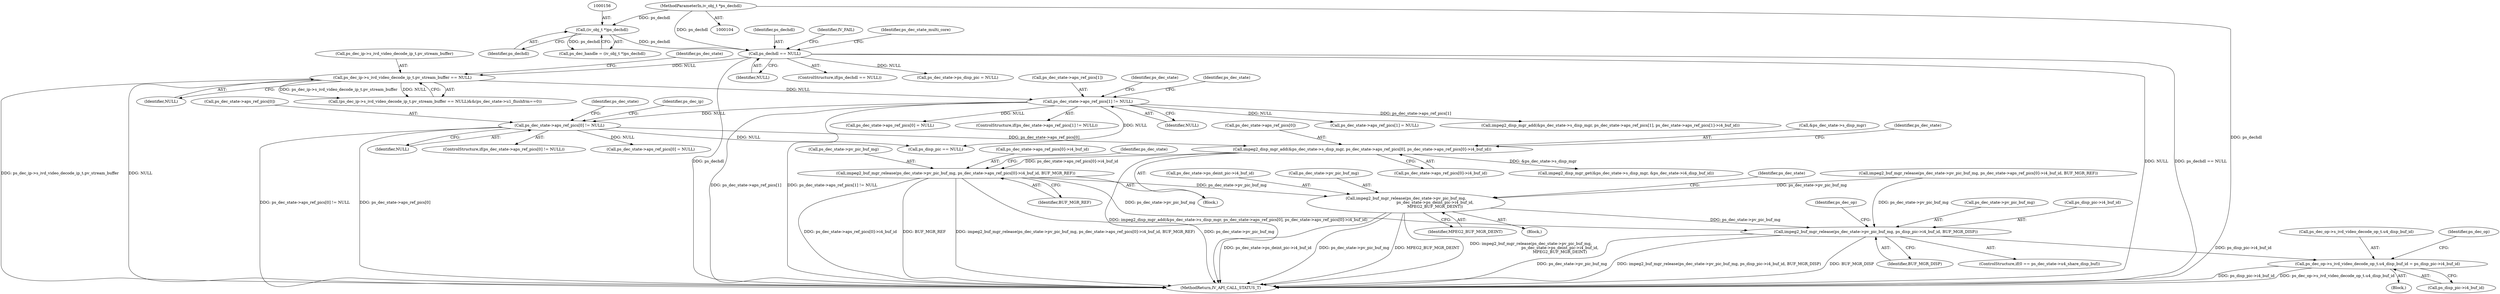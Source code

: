 digraph "0_Android_a86eb798d077b9b25c8f8c77e3c02c2f287c1ce7@pointer" {
"1000453" [label="(Call,impeg2_buf_mgr_release(ps_dec_state->pv_pic_buf_mg, ps_dec_state->aps_ref_pics[0]->i4_buf_id, BUF_MGR_REF))"];
"1000436" [label="(Call,impeg2_disp_mgr_add(&ps_dec_state->s_disp_mgr, ps_dec_state->aps_ref_pics[0], ps_dec_state->aps_ref_pics[0]->i4_buf_id))"];
"1000428" [label="(Call,ps_dec_state->aps_ref_pics[0] != NULL)"];
"1000363" [label="(Call,ps_dec_state->aps_ref_pics[1] != NULL)"];
"1000265" [label="(Call,ps_dec_ip->s_ivd_video_decode_ip_t.pv_stream_buffer == NULL)"];
"1000159" [label="(Call,ps_dechdl == NULL)"];
"1000155" [label="(Call,(iv_obj_t *)ps_dechdl)"];
"1000105" [label="(MethodParameterIn,iv_obj_t *ps_dechdl)"];
"1000728" [label="(Call,impeg2_buf_mgr_release(ps_dec_state->pv_pic_buf_mg,\n                                               ps_dec_state->ps_deint_pic->i4_buf_id,\n                                               MPEG2_BUF_MGR_DEINT))"];
"1000749" [label="(Call,impeg2_buf_mgr_release(ps_dec_state->pv_pic_buf_mg, ps_disp_pic->i4_buf_id, BUF_MGR_DISP))"];
"1000782" [label="(Call,ps_dec_op->s_ivd_video_decode_op_t.u4_disp_buf_id = ps_disp_pic->i4_buf_id)"];
"1000465" [label="(Call,ps_dec_state->aps_ref_pics[0] = NULL)"];
"1000436" [label="(Call,impeg2_disp_mgr_add(&ps_dec_state->s_disp_mgr, ps_dec_state->aps_ref_pics[0], ps_dec_state->aps_ref_pics[0]->i4_buf_id))"];
"1000760" [label="(Identifier,ps_dec_op)"];
"1000490" [label="(Call,impeg2_disp_mgr_get(&ps_dec_state->s_disp_mgr, &ps_dec_state->i4_disp_buf_id))"];
"1000265" [label="(Call,ps_dec_ip->s_ivd_video_decode_ip_t.pv_stream_buffer == NULL)"];
"1000419" [label="(Call,ps_dec_state->aps_ref_pics[0] = NULL)"];
"1000362" [label="(ControlStructure,if(ps_dec_state->aps_ref_pics[1] != NULL))"];
"1000160" [label="(Identifier,ps_dechdl)"];
"1000153" [label="(Call,ps_dec_handle = (iv_obj_t *)ps_dechdl)"];
"1000435" [label="(Block,)"];
"1001689" [label="(MethodReturn,IV_API_CALL_STATUS_T)"];
"1000732" [label="(Call,ps_dec_state->ps_deint_pic->i4_buf_id)"];
"1000400" [label="(Call,impeg2_buf_mgr_release(ps_dec_state->pv_pic_buf_mg, ps_dec_state->aps_ref_pics[0]->i4_buf_id, BUF_MGR_REF))"];
"1000164" [label="(Identifier,IV_FAIL)"];
"1000446" [label="(Call,ps_dec_state->aps_ref_pics[0]->i4_buf_id)"];
"1000750" [label="(Call,ps_dec_state->pv_pic_buf_mg)"];
"1000364" [label="(Call,ps_dec_state->aps_ref_pics[1])"];
"1000728" [label="(Call,impeg2_buf_mgr_release(ps_dec_state->pv_pic_buf_mg,\n                                               ps_dec_state->ps_deint_pic->i4_buf_id,\n                                               MPEG2_BUF_MGR_DEINT))"];
"1000412" [label="(Call,ps_dec_state->aps_ref_pics[1] = NULL)"];
"1000782" [label="(Call,ps_dec_op->s_ivd_video_decode_op_t.u4_disp_buf_id = ps_disp_pic->i4_buf_id)"];
"1000374" [label="(Identifier,ps_dec_state)"];
"1000157" [label="(Identifier,ps_dechdl)"];
"1000783" [label="(Call,ps_dec_op->s_ivd_video_decode_op_t.u4_disp_buf_id)"];
"1000753" [label="(Call,ps_disp_pic->i4_buf_id)"];
"1000737" [label="(Identifier,MPEG2_BUF_MGR_DEINT)"];
"1000266" [label="(Call,ps_dec_ip->s_ivd_video_decode_ip_t.pv_stream_buffer)"];
"1000105" [label="(MethodParameterIn,iv_obj_t *ps_dechdl)"];
"1000727" [label="(Block,)"];
"1000431" [label="(Identifier,ps_dec_state)"];
"1000441" [label="(Call,ps_dec_state->aps_ref_pics[0])"];
"1000159" [label="(Call,ps_dechdl == NULL)"];
"1000264" [label="(Call,(ps_dec_ip->s_ivd_video_decode_ip_t.pv_stream_buffer == NULL)&&(ps_dec_state->u1_flushfrm==0))"];
"1000161" [label="(Identifier,NULL)"];
"1000464" [label="(Identifier,BUF_MGR_REF)"];
"1000371" [label="(Call,impeg2_disp_mgr_add(&ps_dec_state->s_disp_mgr, ps_dec_state->aps_ref_pics[1], ps_dec_state->aps_ref_pics[1]->i4_buf_id))"];
"1000453" [label="(Call,impeg2_buf_mgr_release(ps_dec_state->pv_pic_buf_mg, ps_dec_state->aps_ref_pics[0]->i4_buf_id, BUF_MGR_REF))"];
"1000429" [label="(Call,ps_dec_state->aps_ref_pics[0])"];
"1000166" [label="(Identifier,ps_dec_state_multi_core)"];
"1000363" [label="(Call,ps_dec_state->aps_ref_pics[1] != NULL)"];
"1000454" [label="(Call,ps_dec_state->pv_pic_buf_mg)"];
"1000457" [label="(Call,ps_dec_state->aps_ref_pics[0]->i4_buf_id)"];
"1000756" [label="(Identifier,BUF_MGR_DISP)"];
"1000468" [label="(Identifier,ps_dec_state)"];
"1000155" [label="(Call,(iv_obj_t *)ps_dechdl)"];
"1000794" [label="(Identifier,ps_dec_op)"];
"1000437" [label="(Call,&ps_dec_state->s_disp_mgr)"];
"1000158" [label="(ControlStructure,if(ps_dechdl == NULL))"];
"1000749" [label="(Call,impeg2_buf_mgr_release(ps_dec_state->pv_pic_buf_mg, ps_disp_pic->i4_buf_id, BUF_MGR_DISP))"];
"1000788" [label="(Call,ps_disp_pic->i4_buf_id)"];
"1000517" [label="(Block,)"];
"1000271" [label="(Identifier,NULL)"];
"1000428" [label="(Call,ps_dec_state->aps_ref_pics[0] != NULL)"];
"1000434" [label="(Identifier,NULL)"];
"1000439" [label="(Identifier,ps_dec_state)"];
"1000455" [label="(Identifier,ps_dec_state)"];
"1000475" [label="(Identifier,ps_dec_ip)"];
"1000505" [label="(Call,ps_disp_pic == NULL)"];
"1000729" [label="(Call,ps_dec_state->pv_pic_buf_mg)"];
"1000369" [label="(Identifier,NULL)"];
"1000427" [label="(ControlStructure,if(ps_dec_state->aps_ref_pics[0] != NULL))"];
"1000239" [label="(Call,ps_dec_state->ps_disp_pic = NULL)"];
"1000743" [label="(ControlStructure,if(0 == ps_dec_state->u4_share_disp_buf))"];
"1000274" [label="(Identifier,ps_dec_state)"];
"1000740" [label="(Identifier,ps_dec_state)"];
"1000453" -> "1000435"  [label="AST: "];
"1000453" -> "1000464"  [label="CFG: "];
"1000454" -> "1000453"  [label="AST: "];
"1000457" -> "1000453"  [label="AST: "];
"1000464" -> "1000453"  [label="AST: "];
"1000468" -> "1000453"  [label="CFG: "];
"1000453" -> "1001689"  [label="DDG: ps_dec_state->aps_ref_pics[0]->i4_buf_id"];
"1000453" -> "1001689"  [label="DDG: BUF_MGR_REF"];
"1000453" -> "1001689"  [label="DDG: impeg2_buf_mgr_release(ps_dec_state->pv_pic_buf_mg, ps_dec_state->aps_ref_pics[0]->i4_buf_id, BUF_MGR_REF)"];
"1000453" -> "1001689"  [label="DDG: ps_dec_state->pv_pic_buf_mg"];
"1000436" -> "1000453"  [label="DDG: ps_dec_state->aps_ref_pics[0]->i4_buf_id"];
"1000453" -> "1000728"  [label="DDG: ps_dec_state->pv_pic_buf_mg"];
"1000453" -> "1000749"  [label="DDG: ps_dec_state->pv_pic_buf_mg"];
"1000436" -> "1000435"  [label="AST: "];
"1000436" -> "1000446"  [label="CFG: "];
"1000437" -> "1000436"  [label="AST: "];
"1000441" -> "1000436"  [label="AST: "];
"1000446" -> "1000436"  [label="AST: "];
"1000455" -> "1000436"  [label="CFG: "];
"1000436" -> "1001689"  [label="DDG: impeg2_disp_mgr_add(&ps_dec_state->s_disp_mgr, ps_dec_state->aps_ref_pics[0], ps_dec_state->aps_ref_pics[0]->i4_buf_id)"];
"1000428" -> "1000436"  [label="DDG: ps_dec_state->aps_ref_pics[0]"];
"1000436" -> "1000490"  [label="DDG: &ps_dec_state->s_disp_mgr"];
"1000428" -> "1000427"  [label="AST: "];
"1000428" -> "1000434"  [label="CFG: "];
"1000429" -> "1000428"  [label="AST: "];
"1000434" -> "1000428"  [label="AST: "];
"1000439" -> "1000428"  [label="CFG: "];
"1000475" -> "1000428"  [label="CFG: "];
"1000428" -> "1001689"  [label="DDG: ps_dec_state->aps_ref_pics[0] != NULL"];
"1000428" -> "1001689"  [label="DDG: ps_dec_state->aps_ref_pics[0]"];
"1000363" -> "1000428"  [label="DDG: NULL"];
"1000428" -> "1000465"  [label="DDG: NULL"];
"1000428" -> "1000505"  [label="DDG: NULL"];
"1000363" -> "1000362"  [label="AST: "];
"1000363" -> "1000369"  [label="CFG: "];
"1000364" -> "1000363"  [label="AST: "];
"1000369" -> "1000363"  [label="AST: "];
"1000374" -> "1000363"  [label="CFG: "];
"1000431" -> "1000363"  [label="CFG: "];
"1000363" -> "1001689"  [label="DDG: ps_dec_state->aps_ref_pics[1]"];
"1000363" -> "1001689"  [label="DDG: ps_dec_state->aps_ref_pics[1] != NULL"];
"1000265" -> "1000363"  [label="DDG: NULL"];
"1000363" -> "1000371"  [label="DDG: ps_dec_state->aps_ref_pics[1]"];
"1000363" -> "1000412"  [label="DDG: NULL"];
"1000363" -> "1000419"  [label="DDG: NULL"];
"1000363" -> "1000505"  [label="DDG: NULL"];
"1000265" -> "1000264"  [label="AST: "];
"1000265" -> "1000271"  [label="CFG: "];
"1000266" -> "1000265"  [label="AST: "];
"1000271" -> "1000265"  [label="AST: "];
"1000274" -> "1000265"  [label="CFG: "];
"1000264" -> "1000265"  [label="CFG: "];
"1000265" -> "1001689"  [label="DDG: ps_dec_ip->s_ivd_video_decode_ip_t.pv_stream_buffer"];
"1000265" -> "1001689"  [label="DDG: NULL"];
"1000265" -> "1000264"  [label="DDG: ps_dec_ip->s_ivd_video_decode_ip_t.pv_stream_buffer"];
"1000265" -> "1000264"  [label="DDG: NULL"];
"1000159" -> "1000265"  [label="DDG: NULL"];
"1000159" -> "1000158"  [label="AST: "];
"1000159" -> "1000161"  [label="CFG: "];
"1000160" -> "1000159"  [label="AST: "];
"1000161" -> "1000159"  [label="AST: "];
"1000164" -> "1000159"  [label="CFG: "];
"1000166" -> "1000159"  [label="CFG: "];
"1000159" -> "1001689"  [label="DDG: ps_dechdl == NULL"];
"1000159" -> "1001689"  [label="DDG: ps_dechdl"];
"1000159" -> "1001689"  [label="DDG: NULL"];
"1000155" -> "1000159"  [label="DDG: ps_dechdl"];
"1000105" -> "1000159"  [label="DDG: ps_dechdl"];
"1000159" -> "1000239"  [label="DDG: NULL"];
"1000155" -> "1000153"  [label="AST: "];
"1000155" -> "1000157"  [label="CFG: "];
"1000156" -> "1000155"  [label="AST: "];
"1000157" -> "1000155"  [label="AST: "];
"1000153" -> "1000155"  [label="CFG: "];
"1000155" -> "1000153"  [label="DDG: ps_dechdl"];
"1000105" -> "1000155"  [label="DDG: ps_dechdl"];
"1000105" -> "1000104"  [label="AST: "];
"1000105" -> "1001689"  [label="DDG: ps_dechdl"];
"1000728" -> "1000727"  [label="AST: "];
"1000728" -> "1000737"  [label="CFG: "];
"1000729" -> "1000728"  [label="AST: "];
"1000732" -> "1000728"  [label="AST: "];
"1000737" -> "1000728"  [label="AST: "];
"1000740" -> "1000728"  [label="CFG: "];
"1000728" -> "1001689"  [label="DDG: ps_dec_state->pv_pic_buf_mg"];
"1000728" -> "1001689"  [label="DDG: MPEG2_BUF_MGR_DEINT"];
"1000728" -> "1001689"  [label="DDG: impeg2_buf_mgr_release(ps_dec_state->pv_pic_buf_mg,\n                                               ps_dec_state->ps_deint_pic->i4_buf_id,\n                                               MPEG2_BUF_MGR_DEINT)"];
"1000728" -> "1001689"  [label="DDG: ps_dec_state->ps_deint_pic->i4_buf_id"];
"1000400" -> "1000728"  [label="DDG: ps_dec_state->pv_pic_buf_mg"];
"1000728" -> "1000749"  [label="DDG: ps_dec_state->pv_pic_buf_mg"];
"1000749" -> "1000743"  [label="AST: "];
"1000749" -> "1000756"  [label="CFG: "];
"1000750" -> "1000749"  [label="AST: "];
"1000753" -> "1000749"  [label="AST: "];
"1000756" -> "1000749"  [label="AST: "];
"1000760" -> "1000749"  [label="CFG: "];
"1000749" -> "1001689"  [label="DDG: ps_dec_state->pv_pic_buf_mg"];
"1000749" -> "1001689"  [label="DDG: impeg2_buf_mgr_release(ps_dec_state->pv_pic_buf_mg, ps_disp_pic->i4_buf_id, BUF_MGR_DISP)"];
"1000749" -> "1001689"  [label="DDG: BUF_MGR_DISP"];
"1000400" -> "1000749"  [label="DDG: ps_dec_state->pv_pic_buf_mg"];
"1000749" -> "1000782"  [label="DDG: ps_disp_pic->i4_buf_id"];
"1000782" -> "1000517"  [label="AST: "];
"1000782" -> "1000788"  [label="CFG: "];
"1000783" -> "1000782"  [label="AST: "];
"1000788" -> "1000782"  [label="AST: "];
"1000794" -> "1000782"  [label="CFG: "];
"1000782" -> "1001689"  [label="DDG: ps_disp_pic->i4_buf_id"];
"1000782" -> "1001689"  [label="DDG: ps_dec_op->s_ivd_video_decode_op_t.u4_disp_buf_id"];
}

